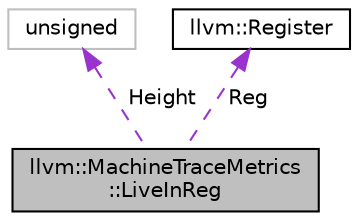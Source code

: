 digraph "llvm::MachineTraceMetrics::LiveInReg"
{
 // LATEX_PDF_SIZE
  bgcolor="transparent";
  edge [fontname="Helvetica",fontsize="10",labelfontname="Helvetica",labelfontsize="10"];
  node [fontname="Helvetica",fontsize="10",shape=record];
  Node1 [label="llvm::MachineTraceMetrics\l::LiveInReg",height=0.2,width=0.4,color="black", fillcolor="grey75", style="filled", fontcolor="black",tooltip="A virtual register or regunit required by a basic block or its trace successors."];
  Node2 -> Node1 [dir="back",color="darkorchid3",fontsize="10",style="dashed",label=" Height" ,fontname="Helvetica"];
  Node2 [label="unsigned",height=0.2,width=0.4,color="grey75",tooltip=" "];
  Node3 -> Node1 [dir="back",color="darkorchid3",fontsize="10",style="dashed",label=" Reg" ,fontname="Helvetica"];
  Node3 [label="llvm::Register",height=0.2,width=0.4,color="black",URL="$classllvm_1_1Register.html",tooltip="Wrapper class representing virtual and physical registers."];
}

